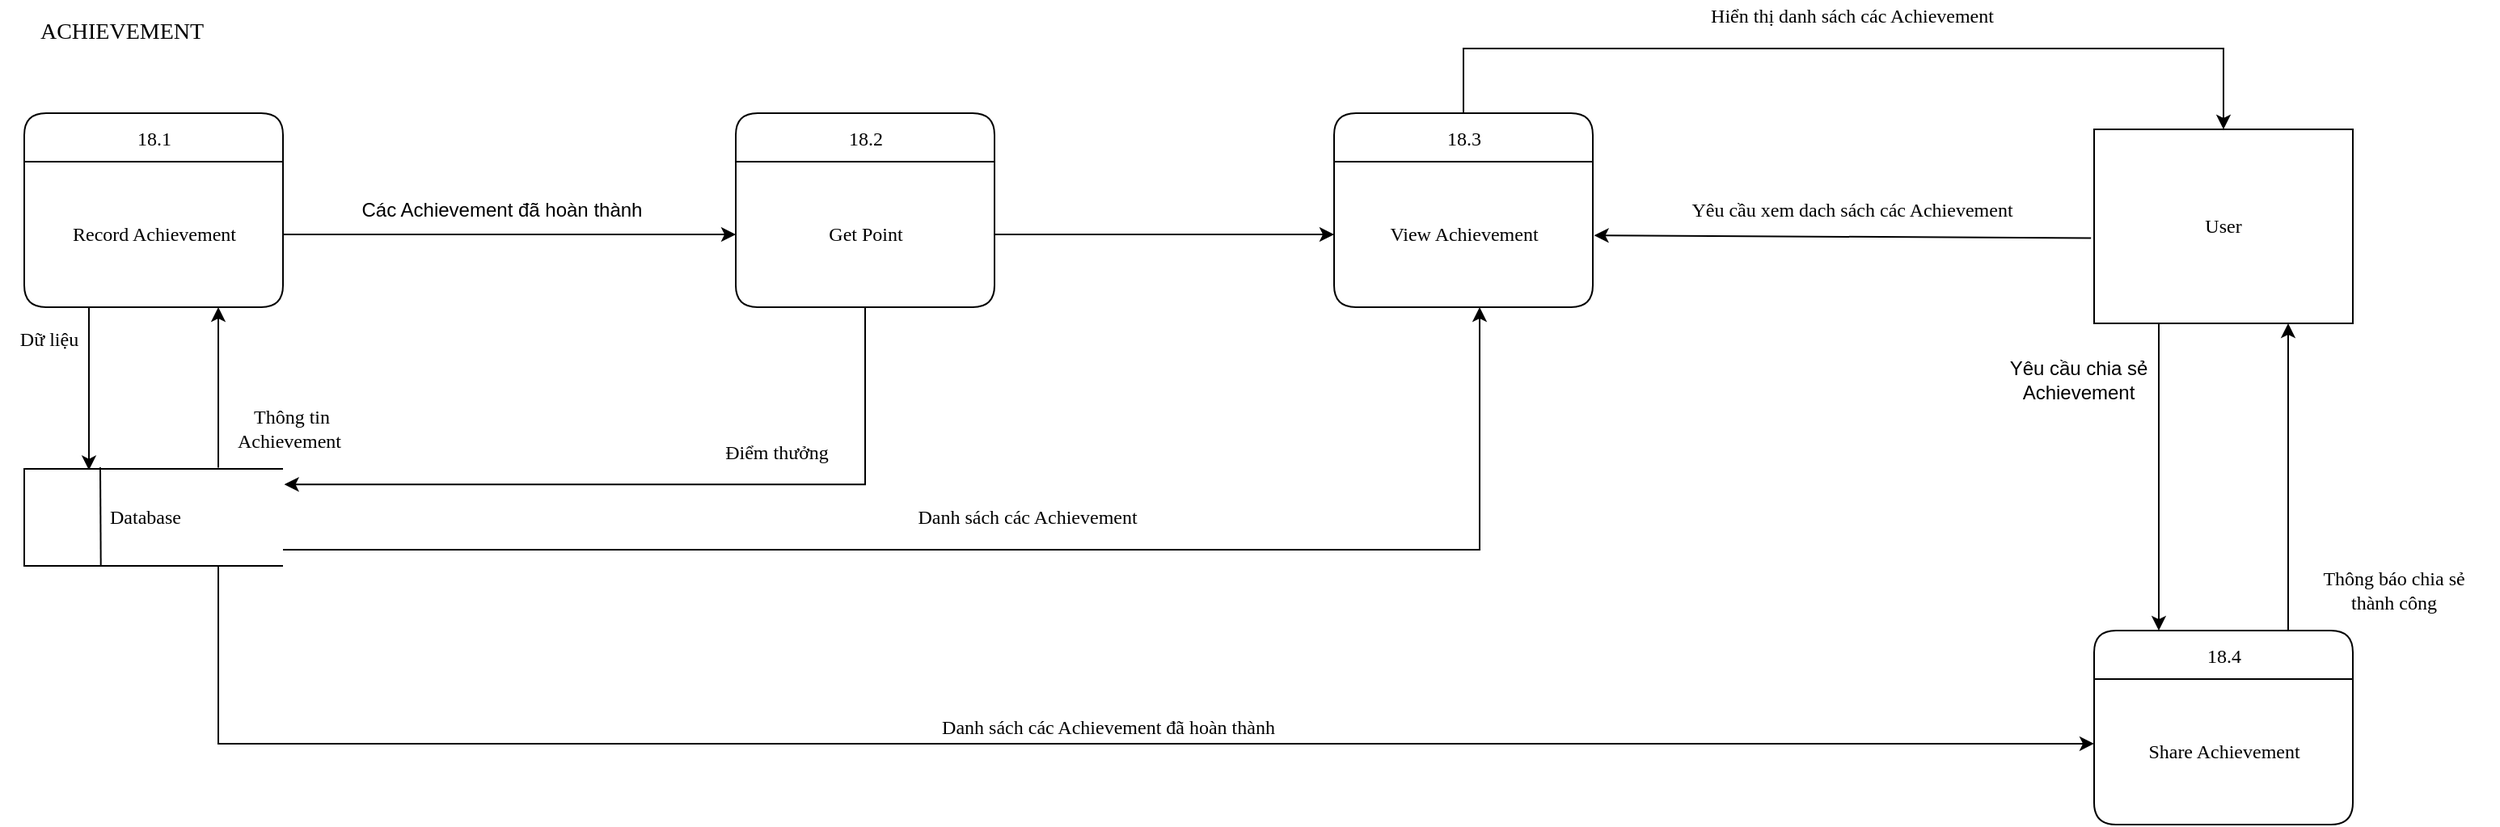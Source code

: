 <mxfile version="13.6.5">
    <diagram id="Z3t1vEphKTEwya6UAohR" name="Page-1">
        <mxGraphModel dx="990" dy="585" grid="1" gridSize="10" guides="1" tooltips="1" connect="1" arrows="1" fold="1" page="1" pageScale="1" pageWidth="850" pageHeight="1100" background="#FFFFFF" math="0" shadow="0">
            <root>
                <mxCell id="0"/>
                <mxCell id="1" parent="0"/>
                <mxCell id="64" style="edgeStyle=orthogonalEdgeStyle;rounded=0;orthogonalLoop=1;jettySize=auto;html=1;entryX=0.5;entryY=0;entryDx=0;entryDy=0;" parent="1" source="15" target="3" edge="1">
                    <mxGeometry relative="1" as="geometry">
                        <Array as="points">
                            <mxPoint x="930" y="40"/>
                            <mxPoint x="1400" y="40"/>
                        </Array>
                    </mxGeometry>
                </mxCell>
                <mxCell id="15" value="&lt;font face=&quot;Verdana&quot; style=&quot;font-size: 12px&quot;&gt;18.3&lt;/font&gt;" style="swimlane;childLayout=stackLayout;horizontal=1;startSize=30;horizontalStack=0;rounded=1;fontSize=14;fontStyle=0;strokeWidth=1;resizeParent=0;resizeLast=1;shadow=0;dashed=0;align=center;html=1;" parent="1" vertex="1">
                    <mxGeometry x="850" y="80" width="160" height="120" as="geometry">
                        <mxRectangle x="182" y="100" width="50" height="30" as="alternateBounds"/>
                    </mxGeometry>
                </mxCell>
                <mxCell id="16" value="&lt;font face=&quot;Verdana&quot; style=&quot;font-size: 12px&quot;&gt;View Achievement&lt;/font&gt;" style="text;html=1;align=center;verticalAlign=middle;resizable=0;points=[];autosize=1;" parent="15" vertex="1">
                    <mxGeometry y="30" width="160" height="90" as="geometry"/>
                </mxCell>
                <mxCell id="47" style="edgeStyle=none;rounded=0;orthogonalLoop=1;jettySize=auto;html=1;entryX=1.005;entryY=0.507;entryDx=0;entryDy=0;entryPerimeter=0;exitX=-0.012;exitY=0.56;exitDx=0;exitDy=0;exitPerimeter=0;" parent="1" source="3" target="16" edge="1">
                    <mxGeometry relative="1" as="geometry"/>
                </mxCell>
                <mxCell id="66" style="edgeStyle=orthogonalEdgeStyle;rounded=0;orthogonalLoop=1;jettySize=auto;html=1;" parent="1" source="3" target="17" edge="1">
                    <mxGeometry relative="1" as="geometry">
                        <Array as="points">
                            <mxPoint x="1360" y="310"/>
                            <mxPoint x="1360" y="310"/>
                        </Array>
                    </mxGeometry>
                </mxCell>
                <mxCell id="3" value="&lt;font face=&quot;Verdana&quot;&gt;User&lt;/font&gt;" style="rounded=0;whiteSpace=wrap;html=1;" parent="1" vertex="1">
                    <mxGeometry x="1320" y="90" width="160" height="120" as="geometry"/>
                </mxCell>
                <mxCell id="4" value="" style="group" parent="1" vertex="1" connectable="0">
                    <mxGeometry x="40" y="299" width="160" height="61" as="geometry"/>
                </mxCell>
                <mxCell id="5" value="&lt;font face=&quot;Verdana&quot;&gt;&amp;nbsp; &amp;nbsp; &amp;nbsp; &amp;nbsp; &amp;nbsp; &amp;nbsp; &amp;nbsp; &amp;nbsp; &amp;nbsp;Database&lt;/font&gt;" style="strokeWidth=1;html=1;shape=mxgraph.flowchart.annotation_1;align=left;pointerEvents=1;" parent="4" vertex="1">
                    <mxGeometry y="1" width="160" height="60" as="geometry"/>
                </mxCell>
                <mxCell id="6" value="" style="endArrow=none;html=1;entryX=0.296;entryY=1.006;entryDx=0;entryDy=0;entryPerimeter=0;" parent="4" target="5" edge="1">
                    <mxGeometry x="-0.003" y="-27" width="50" height="50" relative="1" as="geometry">
                        <mxPoint x="47" as="sourcePoint"/>
                        <mxPoint x="120" y="-129" as="targetPoint"/>
                        <mxPoint as="offset"/>
                    </mxGeometry>
                </mxCell>
                <mxCell id="10" value="&lt;font face=&quot;Verdana&quot;&gt;&lt;span style=&quot;font-size: 12px&quot;&gt;18.1&lt;/span&gt;&lt;/font&gt;" style="swimlane;childLayout=stackLayout;horizontal=1;startSize=30;horizontalStack=0;rounded=1;fontSize=14;fontStyle=0;strokeWidth=1;resizeParent=0;resizeLast=1;shadow=0;dashed=0;align=center;html=1;" parent="1" vertex="1">
                    <mxGeometry x="40" y="80" width="160" height="120" as="geometry">
                        <mxRectangle x="182" y="100" width="50" height="30" as="alternateBounds"/>
                    </mxGeometry>
                </mxCell>
                <mxCell id="12" value="&lt;font face=&quot;Verdana&quot;&gt;Record Achievement&lt;/font&gt;" style="text;html=1;align=center;verticalAlign=middle;resizable=0;points=[];autosize=1;" parent="10" vertex="1">
                    <mxGeometry y="30" width="160" height="90" as="geometry"/>
                </mxCell>
                <mxCell id="21" style="edgeStyle=none;rounded=0;orthogonalLoop=1;jettySize=auto;html=1;entryX=0.25;entryY=0.013;entryDx=0;entryDy=0;entryPerimeter=0;exitX=0.25;exitY=1;exitDx=0;exitDy=0;exitPerimeter=0;" parent="1" source="12" target="5" edge="1">
                    <mxGeometry relative="1" as="geometry"/>
                </mxCell>
                <mxCell id="22" value="&lt;font face=&quot;Verdana&quot;&gt;Dữ liệu&lt;/font&gt;" style="text;html=1;align=center;verticalAlign=middle;resizable=0;points=[];autosize=1;" parent="1" vertex="1">
                    <mxGeometry x="25" y="210" width="60" height="20" as="geometry"/>
                </mxCell>
                <mxCell id="23" style="edgeStyle=none;rounded=0;orthogonalLoop=1;jettySize=auto;html=1;exitX=0.75;exitY=-0.013;exitDx=0;exitDy=0;exitPerimeter=0;" parent="1" source="5" edge="1">
                    <mxGeometry relative="1" as="geometry">
                        <mxPoint x="160" y="200" as="targetPoint"/>
                    </mxGeometry>
                </mxCell>
                <mxCell id="24" value="&lt;font face=&quot;Verdana&quot;&gt;Thông tin&lt;br&gt;Achievement&amp;nbsp;&lt;/font&gt;" style="text;html=1;align=center;verticalAlign=middle;resizable=0;points=[];autosize=1;" parent="1" vertex="1">
                    <mxGeometry x="155" y="260" width="100" height="30" as="geometry"/>
                </mxCell>
                <mxCell id="25" style="edgeStyle=none;rounded=0;orthogonalLoop=1;jettySize=auto;html=1;" parent="1" source="12" target="14" edge="1">
                    <mxGeometry relative="1" as="geometry"/>
                </mxCell>
                <mxCell id="26" value="Các Achievement đã hoàn thành" style="text;html=1;align=center;verticalAlign=middle;resizable=0;points=[];autosize=1;" parent="1" vertex="1">
                    <mxGeometry x="240" y="130" width="190" height="20" as="geometry"/>
                </mxCell>
                <mxCell id="13" value="&lt;font face=&quot;Verdana&quot; style=&quot;font-size: 12px&quot;&gt;18.2&lt;/font&gt;" style="swimlane;childLayout=stackLayout;horizontal=1;startSize=30;horizontalStack=0;rounded=1;fontSize=14;fontStyle=0;strokeWidth=1;resizeParent=0;resizeLast=1;shadow=0;dashed=0;align=center;html=1;" parent="1" vertex="1">
                    <mxGeometry x="480" y="80" width="160" height="120" as="geometry">
                        <mxRectangle x="182" y="100" width="50" height="30" as="alternateBounds"/>
                    </mxGeometry>
                </mxCell>
                <mxCell id="14" value="&lt;font face=&quot;Verdana&quot;&gt;Get Point&lt;/font&gt;" style="text;html=1;align=center;verticalAlign=middle;resizable=0;points=[];autosize=1;" parent="13" vertex="1">
                    <mxGeometry y="30" width="160" height="90" as="geometry"/>
                </mxCell>
                <mxCell id="29" value="&lt;font face=&quot;Verdana&quot;&gt;Điểm thưởng&lt;/font&gt;" style="text;html=1;align=center;verticalAlign=middle;resizable=0;points=[];autosize=1;" parent="1" vertex="1">
                    <mxGeometry x="460" y="280" width="90" height="20" as="geometry"/>
                </mxCell>
                <mxCell id="30" style="edgeStyle=orthogonalEdgeStyle;rounded=0;orthogonalLoop=1;jettySize=auto;html=1;" parent="1" source="14" target="16" edge="1">
                    <mxGeometry relative="1" as="geometry"/>
                </mxCell>
                <mxCell id="34" value="&lt;font face=&quot;Verdana&quot;&gt;Yêu cầu xem dach sách các Achievement&lt;/font&gt;" style="text;html=1;align=center;verticalAlign=middle;resizable=0;points=[];autosize=1;" parent="1" vertex="1">
                    <mxGeometry x="1040" y="130" width="260" height="20" as="geometry"/>
                </mxCell>
                <mxCell id="43" style="edgeStyle=orthogonalEdgeStyle;rounded=0;orthogonalLoop=1;jettySize=auto;html=1;entryX=1.005;entryY=0.16;entryDx=0;entryDy=0;entryPerimeter=0;" parent="1" source="14" target="5" edge="1">
                    <mxGeometry relative="1" as="geometry">
                        <Array as="points">
                            <mxPoint x="560" y="310"/>
                        </Array>
                    </mxGeometry>
                </mxCell>
                <mxCell id="45" value="&lt;font face=&quot;Verdana&quot;&gt;Danh sách các Achievement&lt;/font&gt;" style="text;html=1;align=center;verticalAlign=middle;resizable=0;points=[];autosize=1;" parent="1" vertex="1">
                    <mxGeometry x="570" y="319.5" width="180" height="20" as="geometry"/>
                </mxCell>
                <mxCell id="17" value="&lt;font face=&quot;Verdana&quot; style=&quot;font-size: 12px&quot;&gt;18.4&lt;/font&gt;" style="swimlane;childLayout=stackLayout;horizontal=1;startSize=30;horizontalStack=0;rounded=1;fontSize=14;fontStyle=0;strokeWidth=1;resizeParent=0;resizeLast=1;shadow=0;dashed=0;align=center;html=1;" parent="1" vertex="1">
                    <mxGeometry x="1320" y="400" width="160" height="120" as="geometry">
                        <mxRectangle x="182" y="100" width="50" height="30" as="alternateBounds"/>
                    </mxGeometry>
                </mxCell>
                <mxCell id="18" value="&lt;font face=&quot;Verdana&quot;&gt;Share Achievement&lt;/font&gt;" style="text;html=1;align=center;verticalAlign=middle;resizable=0;points=[];autosize=1;" parent="17" vertex="1">
                    <mxGeometry y="30" width="160" height="90" as="geometry"/>
                </mxCell>
                <mxCell id="51" value="Yêu cầu chia sẻ&lt;br&gt;Achievement" style="text;html=1;align=center;verticalAlign=middle;resizable=0;points=[];autosize=1;" parent="1" vertex="1">
                    <mxGeometry x="1260" y="230" width="100" height="30" as="geometry"/>
                </mxCell>
                <mxCell id="57" value="&lt;font face=&quot;Verdana&quot;&gt;Danh sách các Achievement đã hoàn thành&lt;/font&gt;" style="text;html=1;align=center;verticalAlign=middle;resizable=0;points=[];autosize=1;" parent="1" vertex="1">
                    <mxGeometry x="570" y="450" width="280" height="20" as="geometry"/>
                </mxCell>
                <mxCell id="58" value="&lt;font style=&quot;font-size: 14px&quot; face=&quot;Verdana&quot;&gt;ACHIEVEMENT&lt;/font&gt;" style="text;html=1;align=center;verticalAlign=middle;resizable=0;points=[];autosize=1;" parent="1" vertex="1">
                    <mxGeometry x="40" y="20" width="120" height="20" as="geometry"/>
                </mxCell>
                <mxCell id="62" style="edgeStyle=orthogonalEdgeStyle;rounded=0;orthogonalLoop=1;jettySize=auto;html=1;entryX=0;entryY=0.444;entryDx=0;entryDy=0;entryPerimeter=0;" parent="1" source="5" target="18" edge="1">
                    <mxGeometry relative="1" as="geometry">
                        <Array as="points">
                            <mxPoint x="160" y="470"/>
                        </Array>
                    </mxGeometry>
                </mxCell>
                <mxCell id="63" style="edgeStyle=orthogonalEdgeStyle;rounded=0;orthogonalLoop=1;jettySize=auto;html=1;" parent="1" source="5" edge="1">
                    <mxGeometry relative="1" as="geometry">
                        <mxPoint x="940" y="200" as="targetPoint"/>
                        <Array as="points">
                            <mxPoint x="940" y="350"/>
                        </Array>
                    </mxGeometry>
                </mxCell>
                <mxCell id="65" value="&lt;font face=&quot;Verdana&quot;&gt;Hiển thị danh sách các Achievement&lt;/font&gt;" style="text;html=1;align=center;verticalAlign=middle;resizable=0;points=[];autosize=1;" parent="1" vertex="1">
                    <mxGeometry x="1055" y="10" width="230" height="20" as="geometry"/>
                </mxCell>
                <mxCell id="67" style="edgeStyle=orthogonalEdgeStyle;rounded=0;orthogonalLoop=1;jettySize=auto;html=1;entryX=0.75;entryY=1;entryDx=0;entryDy=0;" parent="1" target="3" edge="1">
                    <mxGeometry relative="1" as="geometry">
                        <mxPoint x="1440" y="400" as="sourcePoint"/>
                        <Array as="points">
                            <mxPoint x="1440" y="370"/>
                            <mxPoint x="1440" y="370"/>
                        </Array>
                    </mxGeometry>
                </mxCell>
                <mxCell id="68" value="&lt;font face=&quot;Verdana&quot;&gt;Thông báo chia sẻ&lt;br&gt;thành công&lt;br&gt;&lt;/font&gt;" style="text;html=1;align=center;verticalAlign=middle;resizable=0;points=[];autosize=1;" parent="1" vertex="1">
                    <mxGeometry x="1440" y="360" width="130" height="30" as="geometry"/>
                </mxCell>
            </root>
        </mxGraphModel>
    </diagram>
</mxfile>